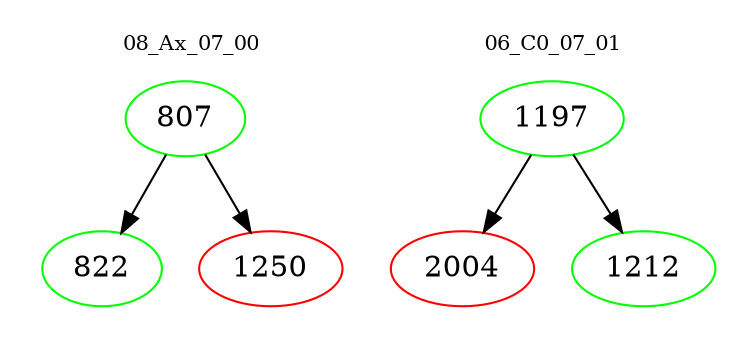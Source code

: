digraph{
subgraph cluster_0 {
color = white
label = "08_Ax_07_00";
fontsize=10;
T0_807 [label="807", color="green"]
T0_807 -> T0_822 [color="black"]
T0_822 [label="822", color="green"]
T0_807 -> T0_1250 [color="black"]
T0_1250 [label="1250", color="red"]
}
subgraph cluster_1 {
color = white
label = "06_C0_07_01";
fontsize=10;
T1_1197 [label="1197", color="green"]
T1_1197 -> T1_2004 [color="black"]
T1_2004 [label="2004", color="red"]
T1_1197 -> T1_1212 [color="black"]
T1_1212 [label="1212", color="green"]
}
}
